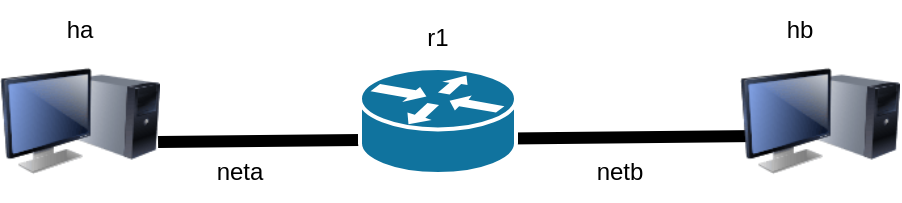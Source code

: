 <mxfile version="24.2.5" type="device">
  <diagram name="Page-1" id="f7ZAg2B_zSzZWkc_Rqfg">
    <mxGraphModel dx="900" dy="674" grid="1" gridSize="10" guides="1" tooltips="1" connect="1" arrows="1" fold="1" page="1" pageScale="1" pageWidth="850" pageHeight="1100" math="0" shadow="0">
      <root>
        <mxCell id="0" />
        <mxCell id="1" parent="0" />
        <mxCell id="tdws6A2KKuR9MMcYNPIN-6" value="" style="endArrow=none;html=1;rounded=0;strokeWidth=6;exitX=0.988;exitY=0.631;exitDx=0;exitDy=0;exitPerimeter=0;" parent="1" source="tdws6A2KKuR9MMcYNPIN-11" edge="1">
          <mxGeometry width="50" height="50" relative="1" as="geometry">
            <mxPoint x="112.041" y="135.982" as="sourcePoint" />
            <mxPoint x="420" y="138" as="targetPoint" />
          </mxGeometry>
        </mxCell>
        <mxCell id="tdws6A2KKuR9MMcYNPIN-8" value="r1" style="text;strokeColor=none;align=center;fillColor=none;html=1;verticalAlign=middle;whiteSpace=wrap;rounded=0;" parent="1" vertex="1">
          <mxGeometry x="229" y="74" width="60" height="30" as="geometry" />
        </mxCell>
        <mxCell id="tdws6A2KKuR9MMcYNPIN-11" value="" style="image;html=1;image=img/lib/clip_art/computers/Monitor_Tower_128x128.png;shadow=0;strokeColor=#000000;fillColor=#FFFFFF;gradientColor=none;fontSize=18;fontColor=#F08705;fontStyle=0" parent="1" vertex="1">
          <mxGeometry x="40" y="90.5" width="80" height="80" as="geometry" />
        </mxCell>
        <mxCell id="tdws6A2KKuR9MMcYNPIN-12" value="" style="image;html=1;image=img/lib/clip_art/computers/Monitor_Tower_128x128.png;shadow=0;strokeColor=#000000;fillColor=#FFFFFF;gradientColor=none;fontSize=18;fontColor=#F08705;fontStyle=0" parent="1" vertex="1">
          <mxGeometry x="410" y="90.5" width="80" height="80" as="geometry" />
        </mxCell>
        <mxCell id="tdws6A2KKuR9MMcYNPIN-14" value="ha" style="text;strokeColor=none;align=center;fillColor=none;html=1;verticalAlign=middle;whiteSpace=wrap;rounded=0;" parent="1" vertex="1">
          <mxGeometry x="50" y="70" width="60" height="30" as="geometry" />
        </mxCell>
        <mxCell id="tdws6A2KKuR9MMcYNPIN-15" value="hb" style="text;strokeColor=none;align=center;fillColor=none;html=1;verticalAlign=middle;whiteSpace=wrap;rounded=0;" parent="1" vertex="1">
          <mxGeometry x="410" y="70" width="60" height="30" as="geometry" />
        </mxCell>
        <mxCell id="tdws6A2KKuR9MMcYNPIN-16" value="neta" style="text;strokeColor=none;align=center;fillColor=none;html=1;verticalAlign=middle;whiteSpace=wrap;rounded=0;" parent="1" vertex="1">
          <mxGeometry x="130" y="140.5" width="60" height="30" as="geometry" />
        </mxCell>
        <mxCell id="tdws6A2KKuR9MMcYNPIN-17" value="netb" style="text;strokeColor=none;align=center;fillColor=none;html=1;verticalAlign=middle;whiteSpace=wrap;rounded=0;" parent="1" vertex="1">
          <mxGeometry x="320" y="140.5" width="60" height="30" as="geometry" />
        </mxCell>
        <mxCell id="tdws6A2KKuR9MMcYNPIN-1" value="" style="shape=mxgraph.cisco.routers.router;html=1;dashed=0;fillColor=#10739E;strokeColor=#ffffff;strokeWidth=2;verticalLabelPosition=bottom;verticalAlign=top;fontFamily=Helvetica;fontSize=36;fontColor=#FFB366" parent="1" vertex="1">
          <mxGeometry x="220" y="104" width="78" height="53" as="geometry" />
        </mxCell>
      </root>
    </mxGraphModel>
  </diagram>
</mxfile>
